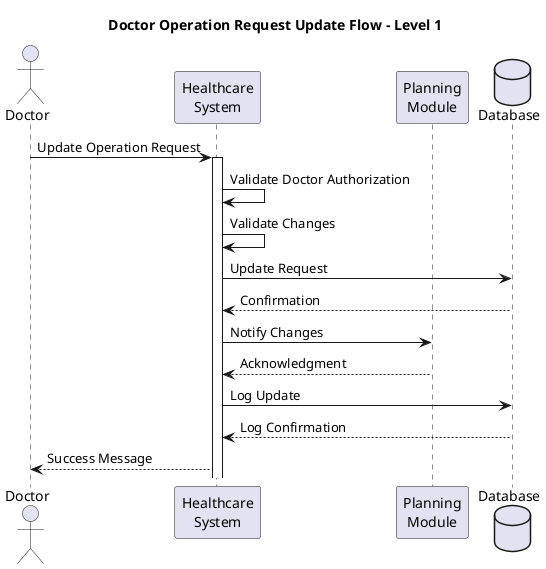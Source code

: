@startuml
title Doctor Operation Request Update Flow - Level 1

actor Doctor
participant "Healthcare\nSystem" as System
participant "Planning\nModule" as Planning
database Database

Doctor -> System: Update Operation Request
activate System

System -> System: Validate Doctor Authorization
System -> System: Validate Changes

System -> Database: Update Request
Database --> System: Confirmation

System -> Planning: Notify Changes
Planning --> System: Acknowledgment

System -> Database: Log Update
Database --> System: Log Confirmation

System --> Doctor: Success Message

@enduml